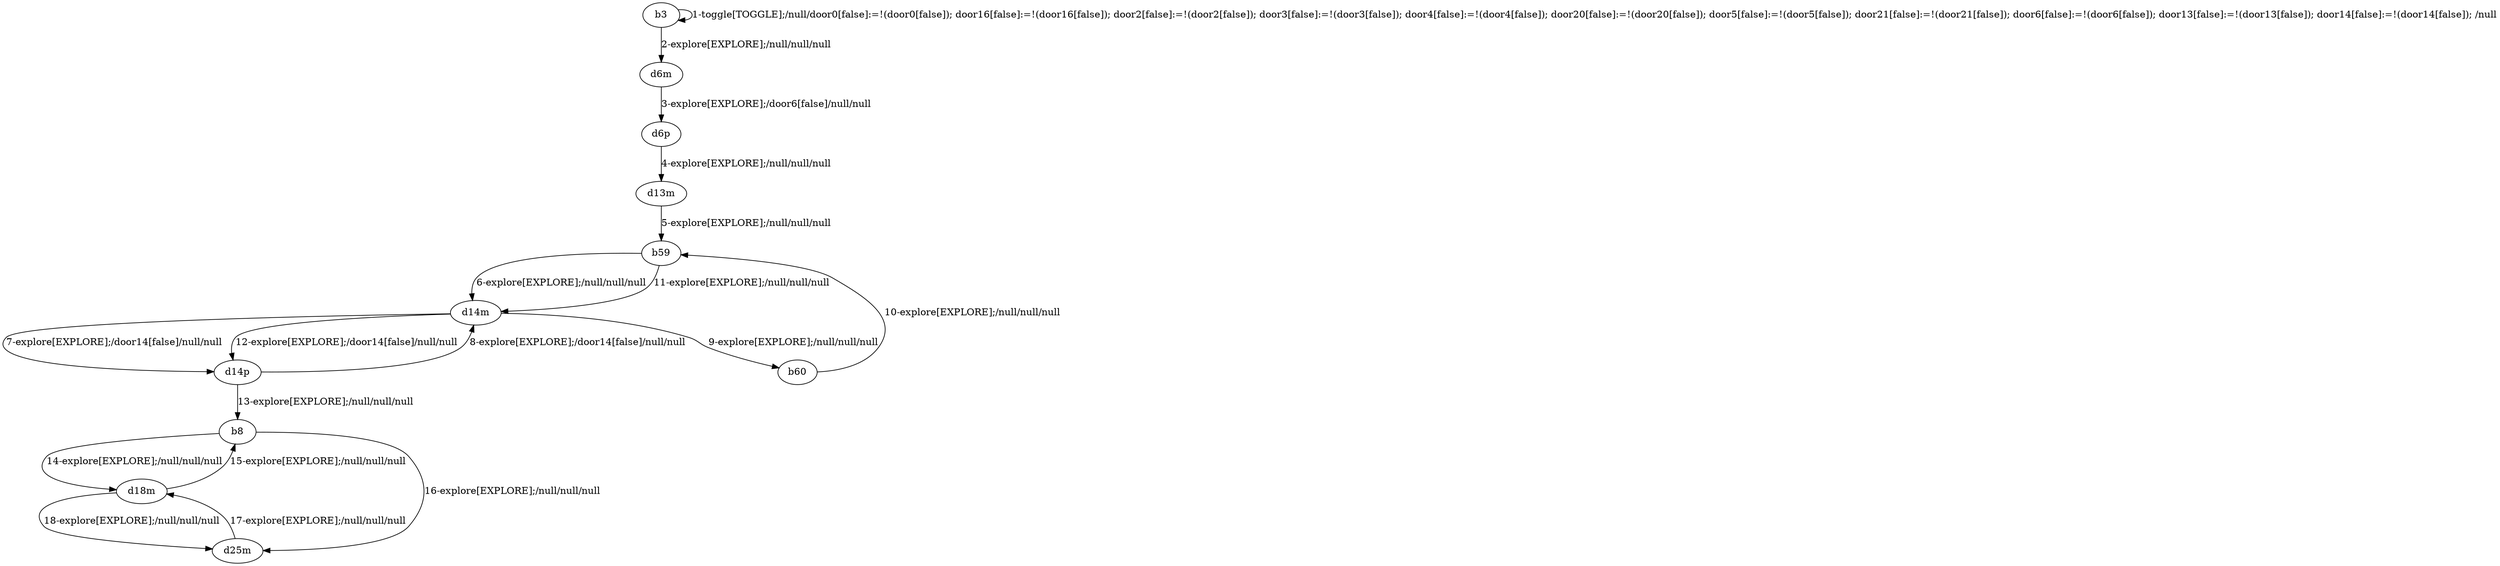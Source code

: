 # Total number of goals covered by this test: 2
# d14p --> b8
# b8 --> d18m

digraph g {
"b3" -> "b3" [label = "1-toggle[TOGGLE];/null/door0[false]:=!(door0[false]); door16[false]:=!(door16[false]); door2[false]:=!(door2[false]); door3[false]:=!(door3[false]); door4[false]:=!(door4[false]); door20[false]:=!(door20[false]); door5[false]:=!(door5[false]); door21[false]:=!(door21[false]); door6[false]:=!(door6[false]); door13[false]:=!(door13[false]); door14[false]:=!(door14[false]); /null"];
"b3" -> "d6m" [label = "2-explore[EXPLORE];/null/null/null"];
"d6m" -> "d6p" [label = "3-explore[EXPLORE];/door6[false]/null/null"];
"d6p" -> "d13m" [label = "4-explore[EXPLORE];/null/null/null"];
"d13m" -> "b59" [label = "5-explore[EXPLORE];/null/null/null"];
"b59" -> "d14m" [label = "6-explore[EXPLORE];/null/null/null"];
"d14m" -> "d14p" [label = "7-explore[EXPLORE];/door14[false]/null/null"];
"d14p" -> "d14m" [label = "8-explore[EXPLORE];/door14[false]/null/null"];
"d14m" -> "b60" [label = "9-explore[EXPLORE];/null/null/null"];
"b60" -> "b59" [label = "10-explore[EXPLORE];/null/null/null"];
"b59" -> "d14m" [label = "11-explore[EXPLORE];/null/null/null"];
"d14m" -> "d14p" [label = "12-explore[EXPLORE];/door14[false]/null/null"];
"d14p" -> "b8" [label = "13-explore[EXPLORE];/null/null/null"];
"b8" -> "d18m" [label = "14-explore[EXPLORE];/null/null/null"];
"d18m" -> "b8" [label = "15-explore[EXPLORE];/null/null/null"];
"b8" -> "d25m" [label = "16-explore[EXPLORE];/null/null/null"];
"d25m" -> "d18m" [label = "17-explore[EXPLORE];/null/null/null"];
"d18m" -> "d25m" [label = "18-explore[EXPLORE];/null/null/null"];
}